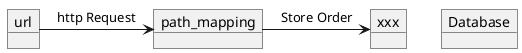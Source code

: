 @startuml
object url
object path_mapping
object xxx
object Database
url -> path_mapping : http Request
path_mapping -> xxx : Store Order
@enduml